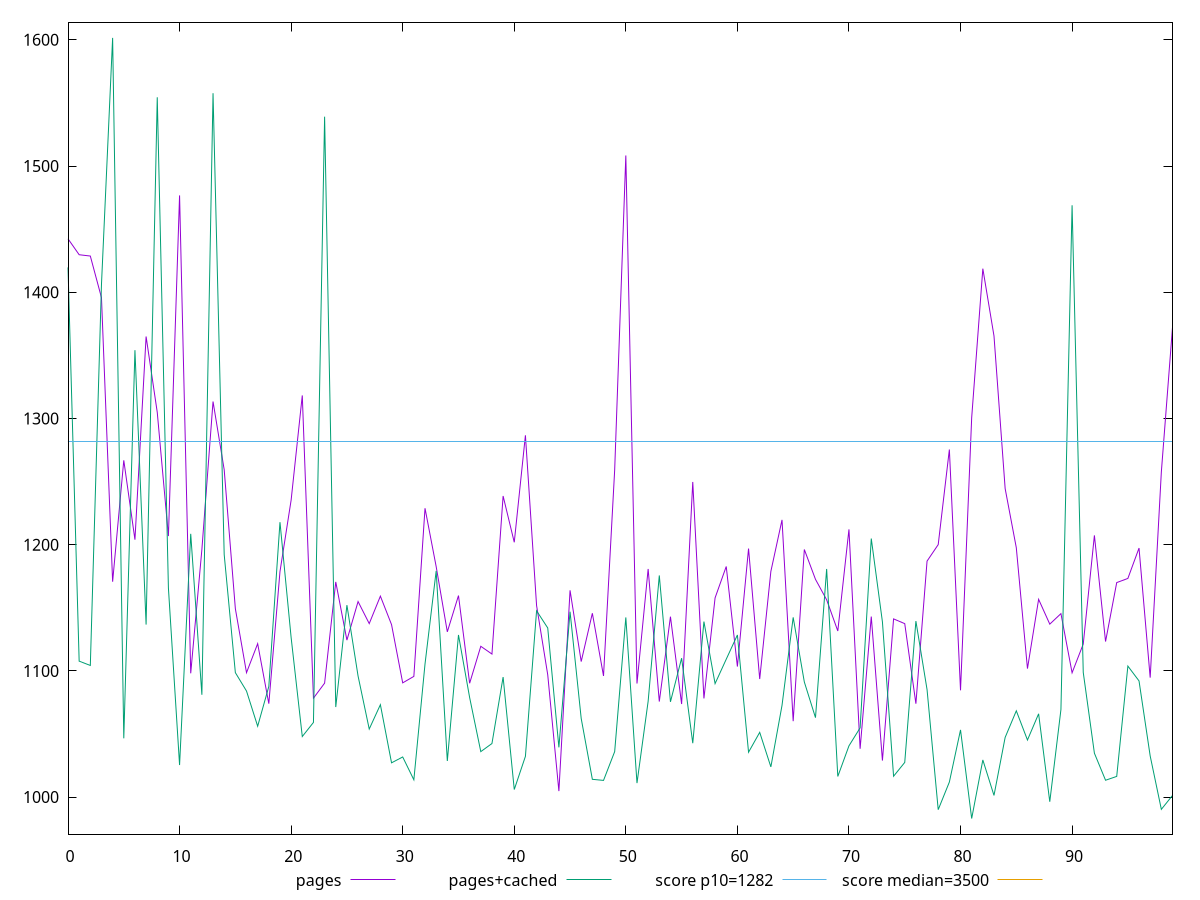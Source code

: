 reset

$pages <<EOF
0 1442.368
1 1429.7439999999988
2 1428.6999999999996
3 1395.767999999999
4 1170.6520000000003
5 1266.835999999999
6 1203.9599999999994
7 1364.9479999999994
8 1304.8719999999992
9 1206.8280000000007
10 1476.7599999999998
11 1098.0839999999998
12 1196.1640000000002
13 1313.4279999999997
14 1259.3959999999995
15 1149.3039999999999
16 1098.5920000000003
17 1121.5639999999999
18 1074.028
19 1178.6599999999994
20 1235.3320000000006
21 1318.272
22 1078.3999999999996
23 1090.3039999999992
24 1170.5079999999998
25 1124.3840000000002
26 1154.948
27 1137.476
28 1159.2319999999995
29 1136.6720000000003
30 1090.52
31 1095.6439999999996
32 1228.8639999999998
33 1182.6599999999999
34 1130.94
35 1159.672
36 1090.204
37 1119.4920000000002
38 1113.3399999999995
39 1238.5760000000005
40 1201.9
41 1286.6440000000002
42 1151.7999999999997
43 1096.9160000000006
44 1004.7640000000007
45 1163.8319999999994
46 1107.3919999999996
47 1145.6719999999998
48 1095.9999999999993
49 1259.1839999999993
50 1508.3959999999995
51 1089.9920000000006
52 1180.764
53 1075.7040000000002
54 1142.984
55 1073.7480000000003
56 1249.708
57 1078.1680000000008
58 1157.852
59 1182.732
60 1103.4279999999994
61 1196.9160000000004
62 1093.5560000000003
63 1178.8039999999996
64 1219.6519999999998
65 1060.1880000000008
66 1196.1840000000004
67 1172.5359999999996
68 1156.336000000001
69 1131.6200000000006
70 1212.1240000000005
71 1038.3080000000007
72 1143.0640000000003
73 1028.9760000000003
74 1141.2039999999997
75 1137.4440000000006
76 1074.0040000000008
77 1186.9919999999993
78 1200.064
79 1275.3999999999992
80 1084.608
81 1300.615999999999
82 1418.7000000000005
83 1365.3920000000003
84 1244.4519999999989
85 1197.5880000000002
86 1101.8040000000003
87 1156.7040000000002
88 1137.0520000000006
89 1145.3720000000003
90 1098.5000000000002
91 1121.2720000000006
92 1207.3639999999996
93 1123.2680000000003
94 1169.9720000000002
95 1173.2640000000001
96 1197.3240000000003
97 1094.6519999999996
98 1257.5799999999995
99 1372.16
EOF

$pagesCached <<EOF
0 1419.688
1 1107.724
2 1104.3120000000004
3 1406.2199999999996
4 1601.5319999999992
5 1046.5800000000004
6 1354.1079999999995
7 1136.6800000000003
8 1554.471999999999
9 1165.6920000000005
10 1025.4160000000004
11 1208.6080000000004
12 1081.0880000000002
13 1557.7359999999994
14 1192.172
15 1098.6280000000002
16 1084.0440000000003
17 1056.1520000000005
18 1087.6520000000007
19 1217.8520000000008
20 1126.396
21 1048.0000000000002
22 1059.1760000000006
23 1539.135999999999
24 1071.348
25 1152.1119999999996
26 1095.904000000001
27 1053.9320000000007
28 1073.2319999999993
29 1027.1640000000004
30 1031.8000000000002
31 1013.7160000000003
32 1105.4480000000003
33 1179.2120000000004
34 1028.632
35 1128.4720000000002
36 1078.8759999999997
37 1036.0360000000003
38 1042.4680000000003
39 1095.1280000000004
40 1006.0040000000006
41 1032.2960000000003
42 1147.6199999999994
43 1134.0200000000004
44 1039.3960000000006
45 1146.9119999999994
46 1062.3000000000006
47 1014.0920000000001
48 1013.2360000000006
49 1036.0440000000003
50 1142.351999999999
51 1011.0960000000005
52 1075.9439999999997
53 1175.612
54 1075.4720000000002
55 1110.092
56 1042.716
57 1139.072
58 1089.912
59 1109.256
60 1128.46
61 1035.5640000000003
62 1051.2960000000003
63 1023.9400000000002
64 1072.6880000000006
65 1142.412
66 1091.2080000000003
67 1062.964
68 1180.7839999999997
69 1016.376
70 1040.6160000000002
71 1054.8680000000006
72 1204.8639999999998
73 1138.8120000000004
74 1016.544
75 1027.4840000000006
76 1139.4680000000003
77 1085.1840000000004
78 990.0560000000005
79 1011.9480000000003
80 1053.2440000000004
81 983.0360000000005
82 1029.448
83 1001.3280000000005
84 1047.2880000000005
85 1068.3640000000005
86 1045.2400000000002
87 1066.012
88 996.3120000000004
89 1069.3600000000001
90 1468.9439999999995
91 1098.8080000000004
92 1034.7840000000006
93 1013.3600000000001
94 1016.4000000000005
95 1103.824
96 1092.0560000000003
97 1032.616
98 990.3040000000008
99 1001.3160000000003
EOF

set key outside below
set xrange [0:99]
set yrange [970.6660800000005:1613.901919999999]
set trange [970.6660800000005:1613.901919999999]
set terminal svg size 640, 520 enhanced background rgb 'white'
set output "report_00025_2021-02-22T21:38:55.199Z/bootup-time/comparison/line/0_vs_1.svg"

plot $pages title "pages" with line, \
     $pagesCached title "pages+cached" with line, \
     1282 title "score p10=1282", \
     3500 title "score median=3500"

reset
